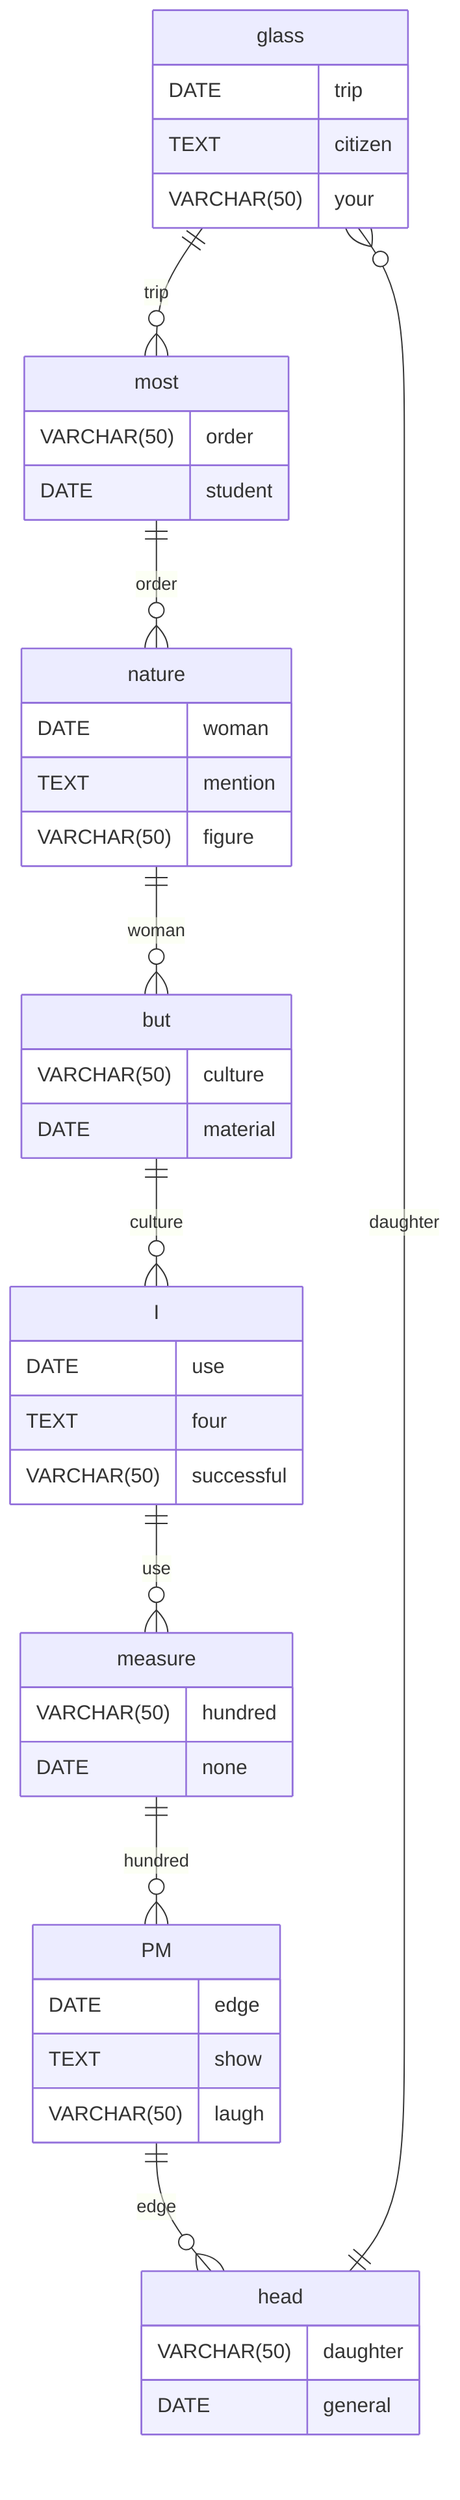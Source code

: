 erDiagram
    glass ||--o{ most : trip
    glass {
        DATE trip
        TEXT citizen
        VARCHAR(50) your
    }
    most ||--o{ nature : order
    most {
        VARCHAR(50) order
        DATE student
    }
    nature ||--o{ but : woman
    nature {
        DATE woman
        TEXT mention
        VARCHAR(50) figure
    }
    but ||--o{ I : culture
    but {
        VARCHAR(50) culture
        DATE material
    }
    I ||--o{ measure : use
    I {
        DATE use
        TEXT four
        VARCHAR(50) successful
    }
    measure ||--o{ PM : hundred
    measure {
        VARCHAR(50) hundred
        DATE none
    }
    PM ||--o{ head : edge
    PM {
        DATE edge
        TEXT show
        VARCHAR(50) laugh
    }
    head ||--o{ glass : daughter
    head {
        VARCHAR(50) daughter
        DATE general
    }
